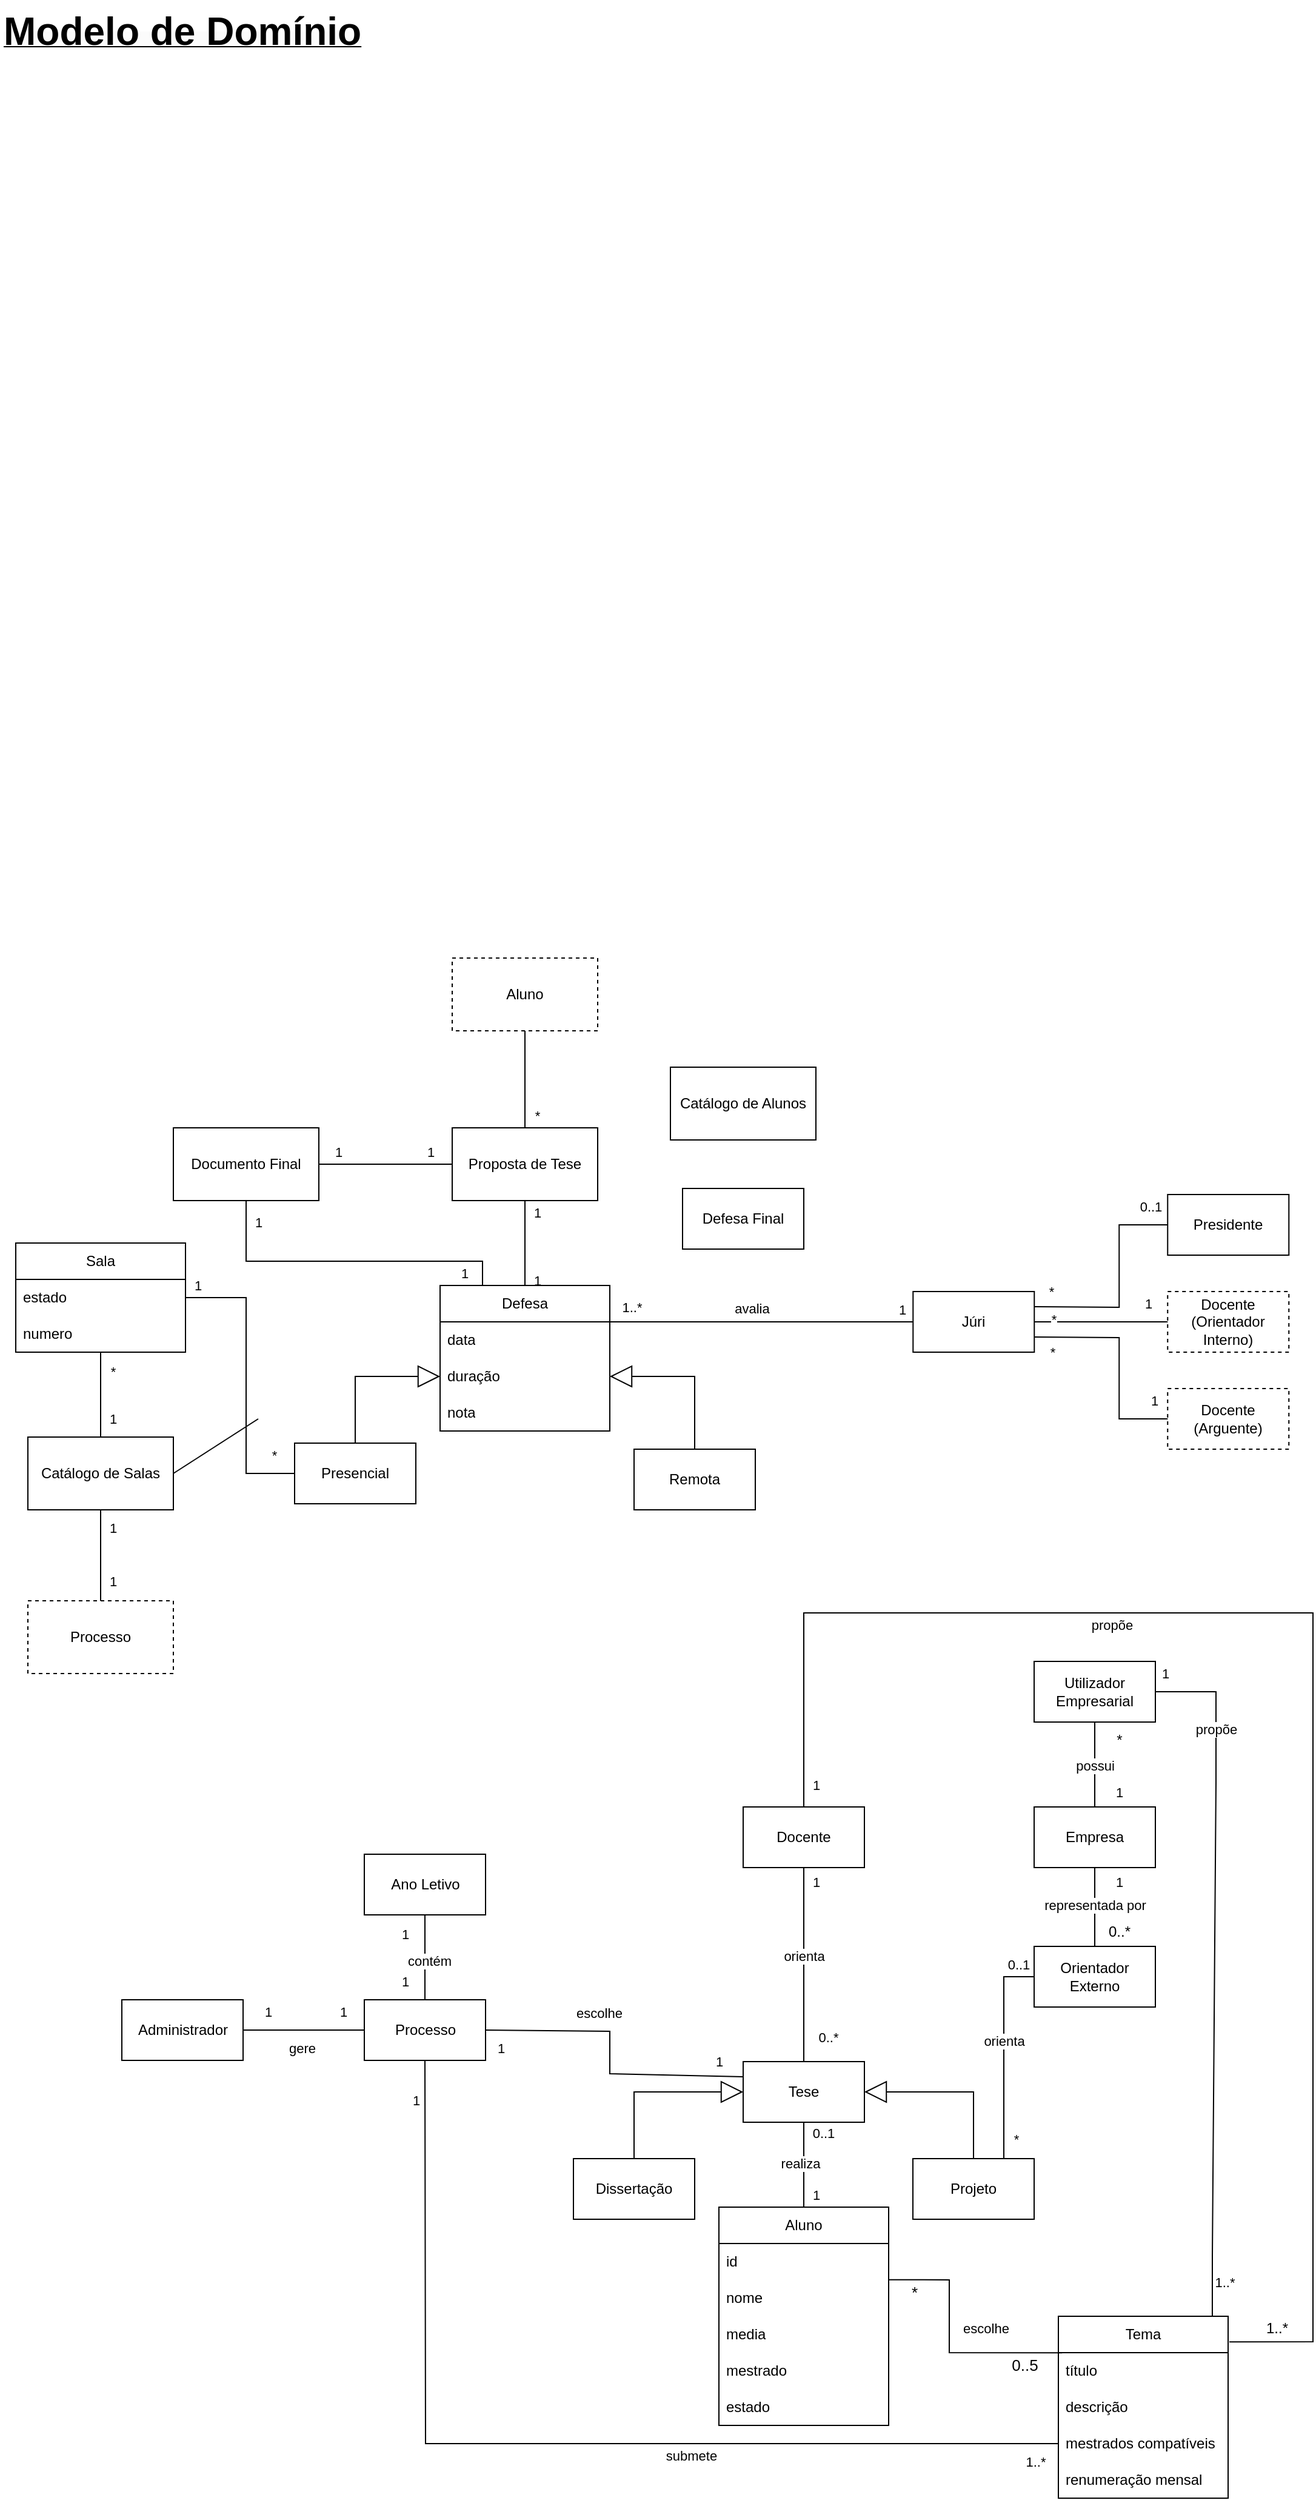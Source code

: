 <mxfile version="24.2.1" type="device">
  <diagram name="Page-1" id="X4RA0sWJOlGw3QUm6S05">
    <mxGraphModel dx="1313" dy="1753" grid="1" gridSize="10" guides="1" tooltips="1" connect="1" arrows="1" fold="1" page="1" pageScale="1" pageWidth="850" pageHeight="1100" math="0" shadow="0">
      <root>
        <mxCell id="0" />
        <mxCell id="1" parent="0" />
        <mxCell id="HYwtCMKaUokTJvufcbnb-22" value="Tese" style="html=1;whiteSpace=wrap;" parent="1" vertex="1">
          <mxGeometry x="630" y="630" width="100" height="50" as="geometry" />
        </mxCell>
        <mxCell id="HYwtCMKaUokTJvufcbnb-23" value="Dissertação" style="html=1;whiteSpace=wrap;" parent="1" vertex="1">
          <mxGeometry x="490" y="710" width="100" height="50" as="geometry" />
        </mxCell>
        <mxCell id="HYwtCMKaUokTJvufcbnb-26" value="" style="endArrow=block;endSize=16;endFill=0;html=1;rounded=0;entryX=0;entryY=0.5;entryDx=0;entryDy=0;exitX=0.5;exitY=0;exitDx=0;exitDy=0;" parent="1" source="HYwtCMKaUokTJvufcbnb-23" target="HYwtCMKaUokTJvufcbnb-22" edge="1">
          <mxGeometry width="160" relative="1" as="geometry">
            <mxPoint x="550" y="680" as="sourcePoint" />
            <mxPoint x="580" y="654.5" as="targetPoint" />
            <Array as="points">
              <mxPoint x="540" y="655" />
            </Array>
          </mxGeometry>
        </mxCell>
        <mxCell id="HYwtCMKaUokTJvufcbnb-27" value="Projeto" style="html=1;whiteSpace=wrap;" parent="1" vertex="1">
          <mxGeometry x="770" y="710" width="100" height="50" as="geometry" />
        </mxCell>
        <mxCell id="HYwtCMKaUokTJvufcbnb-28" value="" style="endArrow=block;endSize=16;endFill=0;html=1;rounded=0;entryX=1;entryY=0.5;entryDx=0;entryDy=0;exitX=0.5;exitY=0;exitDx=0;exitDy=0;" parent="1" source="HYwtCMKaUokTJvufcbnb-27" target="HYwtCMKaUokTJvufcbnb-22" edge="1">
          <mxGeometry width="160" relative="1" as="geometry">
            <mxPoint x="780" y="710" as="sourcePoint" />
            <mxPoint x="710" y="655" as="targetPoint" />
            <Array as="points">
              <mxPoint x="820" y="655" />
            </Array>
          </mxGeometry>
        </mxCell>
        <mxCell id="fBPDrE-IPzC1A-cnoaCC-2" value="Administrador" style="rounded=0;whiteSpace=wrap;html=1;" parent="1" vertex="1">
          <mxGeometry x="117.5" y="579" width="100" height="50" as="geometry" />
        </mxCell>
        <mxCell id="fBPDrE-IPzC1A-cnoaCC-3" value="Docente" style="rounded=0;whiteSpace=wrap;html=1;" parent="1" vertex="1">
          <mxGeometry x="630" y="420" width="100" height="50" as="geometry" />
        </mxCell>
        <mxCell id="fBPDrE-IPzC1A-cnoaCC-4" value="Empresa" style="rounded=0;whiteSpace=wrap;html=1;" parent="1" vertex="1">
          <mxGeometry x="870" y="420" width="100" height="50" as="geometry" />
        </mxCell>
        <mxCell id="fBPDrE-IPzC1A-cnoaCC-7" value="" style="endArrow=block;endSize=16;endFill=0;html=1;rounded=0;entryX=0;entryY=0.5;entryDx=0;entryDy=0;exitX=0.5;exitY=0;exitDx=0;exitDy=0;" parent="1" source="C_XxnrYp36uwVZH10fxI-17" target="9LugDYmZEyyhnsHwceRd-7" edge="1">
          <mxGeometry width="160" relative="1" as="geometry">
            <mxPoint x="300" y="100" as="sourcePoint" />
            <mxPoint x="370" y="75" as="targetPoint" />
            <Array as="points">
              <mxPoint x="310" y="65" />
            </Array>
          </mxGeometry>
        </mxCell>
        <mxCell id="fBPDrE-IPzC1A-cnoaCC-8" value="Remota" style="html=1;whiteSpace=wrap;" parent="1" vertex="1">
          <mxGeometry x="540" y="125" width="100" height="50" as="geometry" />
        </mxCell>
        <mxCell id="fBPDrE-IPzC1A-cnoaCC-9" value="" style="endArrow=block;endSize=16;endFill=0;html=1;rounded=0;exitX=0.5;exitY=0;exitDx=0;exitDy=0;entryX=1;entryY=0.5;entryDx=0;entryDy=0;" parent="1" source="fBPDrE-IPzC1A-cnoaCC-8" target="9LugDYmZEyyhnsHwceRd-7" edge="1">
          <mxGeometry width="160" relative="1" as="geometry">
            <mxPoint x="550" y="130" as="sourcePoint" />
            <mxPoint x="520" y="40" as="targetPoint" />
            <Array as="points">
              <mxPoint x="590" y="65" />
            </Array>
          </mxGeometry>
        </mxCell>
        <mxCell id="fBPDrE-IPzC1A-cnoaCC-11" value="" style="endArrow=none;html=1;rounded=0;entryX=0.5;entryY=1;entryDx=0;entryDy=0;exitX=0.5;exitY=0;exitDx=0;exitDy=0;" parent="1" source="HYwtCMKaUokTJvufcbnb-22" target="fBPDrE-IPzC1A-cnoaCC-3" edge="1">
          <mxGeometry width="50" height="50" relative="1" as="geometry">
            <mxPoint x="655" y="555" as="sourcePoint" />
            <mxPoint x="705" y="505" as="targetPoint" />
          </mxGeometry>
        </mxCell>
        <mxCell id="fBPDrE-IPzC1A-cnoaCC-12" value="orienta" style="edgeLabel;html=1;align=center;verticalAlign=middle;resizable=0;points=[];" parent="fBPDrE-IPzC1A-cnoaCC-11" vertex="1" connectable="0">
          <mxGeometry x="-0.045" y="3" relative="1" as="geometry">
            <mxPoint x="3" y="-11" as="offset" />
          </mxGeometry>
        </mxCell>
        <mxCell id="elGrYPFKgMXd1rpB9MQg-9" value="0..*" style="edgeLabel;html=1;align=center;verticalAlign=middle;resizable=0;points=[];" parent="fBPDrE-IPzC1A-cnoaCC-11" vertex="1" connectable="0">
          <mxGeometry x="-0.793" relative="1" as="geometry">
            <mxPoint x="20" y="-4" as="offset" />
          </mxGeometry>
        </mxCell>
        <mxCell id="9LugDYmZEyyhnsHwceRd-3" value="1" style="edgeLabel;html=1;align=center;verticalAlign=middle;resizable=0;points=[];" parent="fBPDrE-IPzC1A-cnoaCC-11" vertex="1" connectable="0">
          <mxGeometry x="0.852" y="-2" relative="1" as="geometry">
            <mxPoint x="8" as="offset" />
          </mxGeometry>
        </mxCell>
        <mxCell id="fBPDrE-IPzC1A-cnoaCC-13" value="Orientador Externo" style="rounded=0;whiteSpace=wrap;html=1;" parent="1" vertex="1">
          <mxGeometry x="870" y="535" width="100" height="50" as="geometry" />
        </mxCell>
        <mxCell id="fBPDrE-IPzC1A-cnoaCC-15" value="" style="endArrow=none;html=1;rounded=0;exitX=0.75;exitY=0;exitDx=0;exitDy=0;entryX=0;entryY=0.5;entryDx=0;entryDy=0;" parent="1" source="HYwtCMKaUokTJvufcbnb-27" target="fBPDrE-IPzC1A-cnoaCC-13" edge="1">
          <mxGeometry width="50" height="50" relative="1" as="geometry">
            <mxPoint x="785" y="615" as="sourcePoint" />
            <mxPoint x="835" y="565" as="targetPoint" />
            <Array as="points">
              <mxPoint x="845" y="560" />
            </Array>
          </mxGeometry>
        </mxCell>
        <mxCell id="fBPDrE-IPzC1A-cnoaCC-16" value="orienta" style="edgeLabel;html=1;align=center;verticalAlign=middle;resizable=0;points=[];" parent="fBPDrE-IPzC1A-cnoaCC-15" vertex="1" connectable="0">
          <mxGeometry x="0.14" y="3" relative="1" as="geometry">
            <mxPoint x="3" y="3" as="offset" />
          </mxGeometry>
        </mxCell>
        <mxCell id="elGrYPFKgMXd1rpB9MQg-5" value="0..1" style="edgeLabel;html=1;align=center;verticalAlign=middle;resizable=0;points=[];" parent="fBPDrE-IPzC1A-cnoaCC-15" vertex="1" connectable="0">
          <mxGeometry x="0.851" y="-2" relative="1" as="geometry">
            <mxPoint y="-12" as="offset" />
          </mxGeometry>
        </mxCell>
        <mxCell id="elGrYPFKgMXd1rpB9MQg-6" value="*" style="edgeLabel;html=1;align=center;verticalAlign=middle;resizable=0;points=[];" parent="fBPDrE-IPzC1A-cnoaCC-15" vertex="1" connectable="0">
          <mxGeometry x="-0.817" y="2" relative="1" as="geometry">
            <mxPoint x="12" as="offset" />
          </mxGeometry>
        </mxCell>
        <mxCell id="fBPDrE-IPzC1A-cnoaCC-18" value="" style="endArrow=none;html=1;rounded=0;entryX=0.5;entryY=1;entryDx=0;entryDy=0;exitX=0.5;exitY=0;exitDx=0;exitDy=0;" parent="1" source="fBPDrE-IPzC1A-cnoaCC-13" target="fBPDrE-IPzC1A-cnoaCC-4" edge="1">
          <mxGeometry width="50" height="50" relative="1" as="geometry">
            <mxPoint x="925" y="525" as="sourcePoint" />
            <mxPoint x="975" y="475" as="targetPoint" />
          </mxGeometry>
        </mxCell>
        <mxCell id="fBPDrE-IPzC1A-cnoaCC-19" value="representada por" style="edgeLabel;html=1;align=center;verticalAlign=middle;resizable=0;points=[];" parent="fBPDrE-IPzC1A-cnoaCC-18" vertex="1" connectable="0">
          <mxGeometry x="-0.182" y="-2" relative="1" as="geometry">
            <mxPoint x="-2" y="-8" as="offset" />
          </mxGeometry>
        </mxCell>
        <mxCell id="fBPDrE-IPzC1A-cnoaCC-20" value="" style="endArrow=none;html=1;rounded=0;entryX=0.5;entryY=1;entryDx=0;entryDy=0;exitX=0.5;exitY=0;exitDx=0;exitDy=0;" parent="1" source="fVaLRAdeRfdy9NQS7Hun-8" target="HYwtCMKaUokTJvufcbnb-22" edge="1">
          <mxGeometry width="50" height="50" relative="1" as="geometry">
            <mxPoint x="680" y="770" as="sourcePoint" />
            <mxPoint x="715" y="755" as="targetPoint" />
          </mxGeometry>
        </mxCell>
        <mxCell id="fBPDrE-IPzC1A-cnoaCC-21" value="realiza" style="edgeLabel;html=1;align=center;verticalAlign=middle;resizable=0;points=[];" parent="fBPDrE-IPzC1A-cnoaCC-20" vertex="1" connectable="0">
          <mxGeometry x="0.045" y="3" relative="1" as="geometry">
            <mxPoint as="offset" />
          </mxGeometry>
        </mxCell>
        <mxCell id="fVaLRAdeRfdy9NQS7Hun-12" value="1" style="edgeLabel;html=1;align=center;verticalAlign=middle;resizable=0;points=[];" parent="fBPDrE-IPzC1A-cnoaCC-20" vertex="1" connectable="0">
          <mxGeometry x="-0.647" y="1" relative="1" as="geometry">
            <mxPoint x="11" y="2" as="offset" />
          </mxGeometry>
        </mxCell>
        <mxCell id="fVaLRAdeRfdy9NQS7Hun-13" value="0..1" style="edgeLabel;html=1;align=center;verticalAlign=middle;resizable=0;points=[];" parent="fBPDrE-IPzC1A-cnoaCC-20" vertex="1" connectable="0">
          <mxGeometry x="0.744" y="-2" relative="1" as="geometry">
            <mxPoint x="14" as="offset" />
          </mxGeometry>
        </mxCell>
        <mxCell id="fBPDrE-IPzC1A-cnoaCC-24" value="&lt;u style=&quot;color: rgb(0, 0, 0); font-family: Helvetica; font-size: 12px; font-style: normal; font-variant-ligatures: normal; font-variant-caps: normal; font-weight: 400; letter-spacing: normal; orphans: 2; text-align: center; text-indent: 0px; text-transform: none; widows: 2; word-spacing: 0px; -webkit-text-stroke-width: 0px; white-space: normal; background-color: rgb(251, 251, 251);&quot;&gt;&lt;b&gt;&lt;font style=&quot;font-size: 32px;&quot;&gt;Modelo de Domínio&lt;/font&gt;&lt;/b&gt;&lt;/u&gt;" style="text;whiteSpace=wrap;html=1;" parent="1" vertex="1">
          <mxGeometry x="17.5" y="-1070" width="300" height="60" as="geometry" />
        </mxCell>
        <mxCell id="JnHYzQc8gZoaptGCAMhL-1" value="Defesa Final" style="html=1;whiteSpace=wrap;" parent="1" vertex="1">
          <mxGeometry x="580" y="-90" width="100" height="50" as="geometry" />
        </mxCell>
        <mxCell id="JnHYzQc8gZoaptGCAMhL-2" value="Júri" style="html=1;whiteSpace=wrap;" parent="1" vertex="1">
          <mxGeometry x="770.14" y="-5" width="100" height="50" as="geometry" />
        </mxCell>
        <mxCell id="JnHYzQc8gZoaptGCAMhL-10" value="" style="endArrow=none;html=1;rounded=0;exitX=0.999;exitY=-0.006;exitDx=0;exitDy=0;exitPerimeter=0;entryX=0.022;entryY=0.006;entryDx=0;entryDy=0;entryPerimeter=0;" parent="1" source="fVaLRAdeRfdy9NQS7Hun-10" target="fVaLRAdeRfdy9NQS7Hun-2" edge="1">
          <mxGeometry width="50" height="50" relative="1" as="geometry">
            <mxPoint x="730" y="860" as="sourcePoint" />
            <mxPoint x="850" y="840" as="targetPoint" />
            <Array as="points">
              <mxPoint x="800" y="810" />
              <mxPoint x="800" y="870" />
            </Array>
          </mxGeometry>
        </mxCell>
        <mxCell id="JnHYzQc8gZoaptGCAMhL-11" value="escolhe" style="edgeLabel;html=1;align=center;verticalAlign=middle;resizable=0;points=[];" parent="JnHYzQc8gZoaptGCAMhL-10" vertex="1" connectable="0">
          <mxGeometry x="0.172" y="4" relative="1" as="geometry">
            <mxPoint x="21" y="-16" as="offset" />
          </mxGeometry>
        </mxCell>
        <mxCell id="elGrYPFKgMXd1rpB9MQg-1" value="*" style="edgeLabel;html=1;align=center;verticalAlign=middle;resizable=0;points=[];fontSize=13;" parent="JnHYzQc8gZoaptGCAMhL-10" vertex="1" connectable="0">
          <mxGeometry x="-0.705" y="-4" relative="1" as="geometry">
            <mxPoint x="-9" y="6" as="offset" />
          </mxGeometry>
        </mxCell>
        <mxCell id="elGrYPFKgMXd1rpB9MQg-2" value="0..5" style="edgeLabel;html=1;align=center;verticalAlign=middle;resizable=0;points=[];fontSize=13;" parent="JnHYzQc8gZoaptGCAMhL-10" vertex="1" connectable="0">
          <mxGeometry x="0.6" y="-4" relative="1" as="geometry">
            <mxPoint x="9" y="6" as="offset" />
          </mxGeometry>
        </mxCell>
        <mxCell id="JnHYzQc8gZoaptGCAMhL-12" value="" style="endArrow=none;html=1;rounded=0;entryX=1;entryY=0.5;entryDx=0;entryDy=0;exitX=0.907;exitY=0.007;exitDx=0;exitDy=0;exitPerimeter=0;" parent="1" source="fVaLRAdeRfdy9NQS7Hun-1" target="G1C0knFk2Qc9BgNCfyol-1" edge="1">
          <mxGeometry width="50" height="50" relative="1" as="geometry">
            <mxPoint x="1040" y="840" as="sourcePoint" />
            <mxPoint x="1040" y="320" as="targetPoint" />
            <Array as="points">
              <mxPoint x="1017" y="790" />
              <mxPoint x="1020" y="400" />
              <mxPoint x="1020" y="325" />
            </Array>
          </mxGeometry>
        </mxCell>
        <mxCell id="elGrYPFKgMXd1rpB9MQg-28" value="propõe" style="edgeLabel;html=1;align=center;verticalAlign=middle;resizable=0;points=[];" parent="JnHYzQc8gZoaptGCAMhL-12" vertex="1" connectable="0">
          <mxGeometry x="0.746" y="1" relative="1" as="geometry">
            <mxPoint x="1" y="9" as="offset" />
          </mxGeometry>
        </mxCell>
        <mxCell id="elGrYPFKgMXd1rpB9MQg-33" value="1" style="edgeLabel;html=1;align=center;verticalAlign=middle;resizable=0;points=[];" parent="JnHYzQc8gZoaptGCAMhL-12" vertex="1" connectable="0">
          <mxGeometry x="0.971" relative="1" as="geometry">
            <mxPoint y="-15" as="offset" />
          </mxGeometry>
        </mxCell>
        <mxCell id="elGrYPFKgMXd1rpB9MQg-34" value="1..*" style="edgeLabel;html=1;align=center;verticalAlign=middle;resizable=0;points=[];" parent="JnHYzQc8gZoaptGCAMhL-12" vertex="1" connectable="0">
          <mxGeometry x="-0.946" y="-1" relative="1" as="geometry">
            <mxPoint x="9" y="-14" as="offset" />
          </mxGeometry>
        </mxCell>
        <mxCell id="JnHYzQc8gZoaptGCAMhL-15" value="Docente (Arguente)" style="html=1;whiteSpace=wrap;dashed=1;" parent="1" vertex="1">
          <mxGeometry x="980.14" y="75" width="100" height="50" as="geometry" />
        </mxCell>
        <mxCell id="JnHYzQc8gZoaptGCAMhL-17" value="Docente (Orientador Interno)" style="html=1;whiteSpace=wrap;dashed=1;" parent="1" vertex="1">
          <mxGeometry x="980.14" y="-5" width="100" height="50" as="geometry" />
        </mxCell>
        <mxCell id="JnHYzQc8gZoaptGCAMhL-21" value="Presidente" style="html=1;whiteSpace=wrap;" parent="1" vertex="1">
          <mxGeometry x="980.14" y="-85" width="100" height="50" as="geometry" />
        </mxCell>
        <mxCell id="elGrYPFKgMXd1rpB9MQg-10" value="Ano Letivo" style="rounded=0;whiteSpace=wrap;html=1;" parent="1" vertex="1">
          <mxGeometry x="317.5" y="459" width="100" height="50" as="geometry" />
        </mxCell>
        <mxCell id="elGrYPFKgMXd1rpB9MQg-11" value="Processo" style="rounded=0;whiteSpace=wrap;html=1;" parent="1" vertex="1">
          <mxGeometry x="317.5" y="579" width="100" height="50" as="geometry" />
        </mxCell>
        <mxCell id="elGrYPFKgMXd1rpB9MQg-18" value="" style="endArrow=none;html=1;rounded=0;entryX=0.5;entryY=1;entryDx=0;entryDy=0;exitX=0.5;exitY=0;exitDx=0;exitDy=0;" parent="1" source="elGrYPFKgMXd1rpB9MQg-11" target="elGrYPFKgMXd1rpB9MQg-10" edge="1">
          <mxGeometry width="50" height="50" relative="1" as="geometry">
            <mxPoint x="250" y="519" as="sourcePoint" />
            <mxPoint x="300" y="469" as="targetPoint" />
          </mxGeometry>
        </mxCell>
        <mxCell id="elGrYPFKgMXd1rpB9MQg-20" value="1" style="edgeLabel;html=1;align=center;verticalAlign=middle;resizable=0;points=[];" parent="elGrYPFKgMXd1rpB9MQg-18" vertex="1" connectable="0">
          <mxGeometry x="0.543" y="1" relative="1" as="geometry">
            <mxPoint x="-16" as="offset" />
          </mxGeometry>
        </mxCell>
        <mxCell id="elGrYPFKgMXd1rpB9MQg-21" value="1" style="edgeLabel;html=1;align=center;verticalAlign=middle;resizable=0;points=[];" parent="elGrYPFKgMXd1rpB9MQg-18" vertex="1" connectable="0">
          <mxGeometry x="-0.571" y="3" relative="1" as="geometry">
            <mxPoint x="-14" as="offset" />
          </mxGeometry>
        </mxCell>
        <mxCell id="elGrYPFKgMXd1rpB9MQg-25" value="contém" style="edgeLabel;html=1;align=center;verticalAlign=middle;resizable=0;points=[];" parent="elGrYPFKgMXd1rpB9MQg-18" vertex="1" connectable="0">
          <mxGeometry x="-0.086" y="-2" relative="1" as="geometry">
            <mxPoint x="1" as="offset" />
          </mxGeometry>
        </mxCell>
        <mxCell id="elGrYPFKgMXd1rpB9MQg-19" value="" style="endArrow=none;html=1;rounded=0;entryX=0;entryY=0.5;entryDx=0;entryDy=0;exitX=1;exitY=0.5;exitDx=0;exitDy=0;" parent="1" source="fBPDrE-IPzC1A-cnoaCC-2" target="elGrYPFKgMXd1rpB9MQg-11" edge="1">
          <mxGeometry width="50" height="50" relative="1" as="geometry">
            <mxPoint x="200" y="579" as="sourcePoint" />
            <mxPoint x="250" y="529" as="targetPoint" />
          </mxGeometry>
        </mxCell>
        <mxCell id="elGrYPFKgMXd1rpB9MQg-22" value="1" style="edgeLabel;html=1;align=center;verticalAlign=middle;resizable=0;points=[];" parent="elGrYPFKgMXd1rpB9MQg-19" vertex="1" connectable="0">
          <mxGeometry x="0.53" y="2" relative="1" as="geometry">
            <mxPoint x="6" y="-13" as="offset" />
          </mxGeometry>
        </mxCell>
        <mxCell id="elGrYPFKgMXd1rpB9MQg-23" value="1" style="edgeLabel;html=1;align=center;verticalAlign=middle;resizable=0;points=[];" parent="elGrYPFKgMXd1rpB9MQg-19" vertex="1" connectable="0">
          <mxGeometry x="-0.59" relative="1" as="geometry">
            <mxPoint y="-15" as="offset" />
          </mxGeometry>
        </mxCell>
        <mxCell id="elGrYPFKgMXd1rpB9MQg-24" value="gere" style="edgeLabel;html=1;align=center;verticalAlign=middle;resizable=0;points=[];" parent="elGrYPFKgMXd1rpB9MQg-19" vertex="1" connectable="0">
          <mxGeometry x="-0.03" relative="1" as="geometry">
            <mxPoint y="15" as="offset" />
          </mxGeometry>
        </mxCell>
        <mxCell id="elGrYPFKgMXd1rpB9MQg-27" value="" style="endArrow=none;html=1;rounded=0;exitX=0.5;exitY=0;exitDx=0;exitDy=0;entryX=1.007;entryY=0.141;entryDx=0;entryDy=0;entryPerimeter=0;" parent="1" source="fBPDrE-IPzC1A-cnoaCC-3" target="fVaLRAdeRfdy9NQS7Hun-1" edge="1">
          <mxGeometry width="50" height="50" relative="1" as="geometry">
            <mxPoint x="990" y="260" as="sourcePoint" />
            <mxPoint x="1070" y="873" as="targetPoint" />
            <Array as="points">
              <mxPoint x="680" y="260" />
              <mxPoint x="1100" y="260" />
              <mxPoint x="1100" y="861" />
            </Array>
          </mxGeometry>
        </mxCell>
        <mxCell id="elGrYPFKgMXd1rpB9MQg-29" value="propõe" style="edgeLabel;html=1;align=center;verticalAlign=middle;resizable=0;points=[];" parent="elGrYPFKgMXd1rpB9MQg-27" vertex="1" connectable="0">
          <mxGeometry x="-0.339" y="4" relative="1" as="geometry">
            <mxPoint x="1" y="14" as="offset" />
          </mxGeometry>
        </mxCell>
        <mxCell id="3idarfmacWw3Oq_RkyN3-1" value="1" style="edgeLabel;html=1;align=center;verticalAlign=middle;resizable=0;points=[];" parent="elGrYPFKgMXd1rpB9MQg-27" connectable="0" vertex="1">
          <mxGeometry x="-0.956" y="-3" relative="1" as="geometry">
            <mxPoint x="7" y="9" as="offset" />
          </mxGeometry>
        </mxCell>
        <mxCell id="G1C0knFk2Qc9BgNCfyol-1" value="Utilizador Empresarial" style="rounded=0;whiteSpace=wrap;html=1;" parent="1" vertex="1">
          <mxGeometry x="870" y="300" width="100" height="50" as="geometry" />
        </mxCell>
        <mxCell id="G1C0knFk2Qc9BgNCfyol-3" value="" style="endArrow=none;html=1;rounded=0;entryX=0.5;entryY=1;entryDx=0;entryDy=0;exitX=0.5;exitY=0;exitDx=0;exitDy=0;" parent="1" source="fBPDrE-IPzC1A-cnoaCC-4" target="G1C0knFk2Qc9BgNCfyol-1" edge="1">
          <mxGeometry width="50" height="50" relative="1" as="geometry">
            <mxPoint x="760" y="470" as="sourcePoint" />
            <mxPoint x="810" y="420" as="targetPoint" />
          </mxGeometry>
        </mxCell>
        <mxCell id="G1C0knFk2Qc9BgNCfyol-4" value="possui" style="edgeLabel;html=1;align=center;verticalAlign=middle;resizable=0;points=[];" parent="G1C0knFk2Qc9BgNCfyol-3" connectable="0" vertex="1">
          <mxGeometry x="-0.033" relative="1" as="geometry">
            <mxPoint as="offset" />
          </mxGeometry>
        </mxCell>
        <mxCell id="G1C0knFk2Qc9BgNCfyol-5" value="1" style="edgeLabel;html=1;align=center;verticalAlign=middle;resizable=0;points=[];" parent="1" connectable="0" vertex="1">
          <mxGeometry x="935" y="410" as="geometry">
            <mxPoint x="5" y="-2" as="offset" />
          </mxGeometry>
        </mxCell>
        <mxCell id="G1C0knFk2Qc9BgNCfyol-6" value="*" style="text;html=1;align=center;verticalAlign=middle;resizable=0;points=[];autosize=1;strokeColor=none;fillColor=none;" parent="1" vertex="1">
          <mxGeometry x="925" y="350" width="30" height="30" as="geometry" />
        </mxCell>
        <mxCell id="G1C0knFk2Qc9BgNCfyol-7" value="1" style="edgeLabel;html=1;align=center;verticalAlign=middle;resizable=0;points=[];" parent="1" connectable="0" vertex="1">
          <mxGeometry x="945" y="420" as="geometry">
            <mxPoint x="-5" y="62" as="offset" />
          </mxGeometry>
        </mxCell>
        <mxCell id="G1C0knFk2Qc9BgNCfyol-8" value="0..*" style="text;html=1;align=center;verticalAlign=middle;resizable=0;points=[];autosize=1;strokeColor=none;fillColor=none;" parent="1" vertex="1">
          <mxGeometry x="920" y="508" width="40" height="30" as="geometry" />
        </mxCell>
        <mxCell id="-hMrIEXXLYKYpjnwE-04-1" value="1..*" style="text;html=1;align=center;verticalAlign=middle;resizable=0;points=[];autosize=1;strokeColor=none;fillColor=none;" parent="1" vertex="1">
          <mxGeometry x="1050" y="835" width="40" height="30" as="geometry" />
        </mxCell>
        <mxCell id="FWaieEVKWKURVz0uH6PP-1" value="" style="endArrow=none;html=1;rounded=0;entryX=0.5;entryY=1;entryDx=0;entryDy=0;exitX=0;exitY=0.5;exitDx=0;exitDy=0;" parent="1" source="fVaLRAdeRfdy9NQS7Hun-4" target="elGrYPFKgMXd1rpB9MQg-11" edge="1">
          <mxGeometry width="50" height="50" relative="1" as="geometry">
            <mxPoint x="830" y="930" as="sourcePoint" />
            <mxPoint x="370" y="800" as="targetPoint" />
            <Array as="points">
              <mxPoint x="368" y="945" />
            </Array>
          </mxGeometry>
        </mxCell>
        <mxCell id="FWaieEVKWKURVz0uH6PP-2" value="submete" style="edgeLabel;html=1;align=center;verticalAlign=middle;resizable=0;points=[];" parent="FWaieEVKWKURVz0uH6PP-1" connectable="0" vertex="1">
          <mxGeometry x="-0.294" y="-3" relative="1" as="geometry">
            <mxPoint x="-7" y="13" as="offset" />
          </mxGeometry>
        </mxCell>
        <mxCell id="FWaieEVKWKURVz0uH6PP-3" value="1" style="edgeLabel;html=1;align=center;verticalAlign=middle;resizable=0;points=[];" parent="FWaieEVKWKURVz0uH6PP-1" connectable="0" vertex="1">
          <mxGeometry x="0.923" y="2" relative="1" as="geometry">
            <mxPoint x="-6" as="offset" />
          </mxGeometry>
        </mxCell>
        <mxCell id="FWaieEVKWKURVz0uH6PP-5" value="1..*" style="edgeLabel;html=1;align=center;verticalAlign=middle;resizable=0;points=[];" parent="FWaieEVKWKURVz0uH6PP-1" connectable="0" vertex="1">
          <mxGeometry x="-0.944" y="3" relative="1" as="geometry">
            <mxPoint x="4" y="12" as="offset" />
          </mxGeometry>
        </mxCell>
        <mxCell id="FWaieEVKWKURVz0uH6PP-6" value="" style="endArrow=none;html=1;rounded=0;entryX=0;entryY=0.25;entryDx=0;entryDy=0;exitX=1;exitY=0.5;exitDx=0;exitDy=0;" parent="1" source="elGrYPFKgMXd1rpB9MQg-11" target="HYwtCMKaUokTJvufcbnb-22" edge="1">
          <mxGeometry width="50" height="50" relative="1" as="geometry">
            <mxPoint x="490" y="560" as="sourcePoint" />
            <mxPoint x="540" y="510" as="targetPoint" />
            <Array as="points">
              <mxPoint x="520" y="605" />
              <mxPoint x="520" y="640" />
            </Array>
          </mxGeometry>
        </mxCell>
        <mxCell id="FWaieEVKWKURVz0uH6PP-7" value="1" style="edgeLabel;html=1;align=center;verticalAlign=middle;resizable=0;points=[];" parent="FWaieEVKWKURVz0uH6PP-6" connectable="0" vertex="1">
          <mxGeometry x="-0.802" y="-1" relative="1" as="geometry">
            <mxPoint x="-12" y="14" as="offset" />
          </mxGeometry>
        </mxCell>
        <mxCell id="FWaieEVKWKURVz0uH6PP-8" value="1" style="edgeLabel;html=1;align=center;verticalAlign=middle;resizable=0;points=[];" parent="FWaieEVKWKURVz0uH6PP-6" connectable="0" vertex="1">
          <mxGeometry x="0.773" y="2" relative="1" as="geometry">
            <mxPoint x="8" y="-10" as="offset" />
          </mxGeometry>
        </mxCell>
        <mxCell id="FWaieEVKWKURVz0uH6PP-9" value="escolhe" style="edgeLabel;html=1;align=center;verticalAlign=middle;resizable=0;points=[];" parent="FWaieEVKWKURVz0uH6PP-6" connectable="0" vertex="1">
          <mxGeometry x="-0.301" y="-2" relative="1" as="geometry">
            <mxPoint x="7" y="-17" as="offset" />
          </mxGeometry>
        </mxCell>
        <mxCell id="fVaLRAdeRfdy9NQS7Hun-1" value="Tema" style="swimlane;fontStyle=0;childLayout=stackLayout;horizontal=1;startSize=30;horizontalStack=0;resizeParent=1;resizeParentMax=0;resizeLast=0;collapsible=1;marginBottom=0;whiteSpace=wrap;html=1;" parent="1" vertex="1">
          <mxGeometry x="890" y="840" width="140" height="150" as="geometry">
            <mxRectangle x="1150" y="898" width="70" height="30" as="alternateBounds" />
          </mxGeometry>
        </mxCell>
        <mxCell id="fVaLRAdeRfdy9NQS7Hun-2" value="título" style="text;strokeColor=none;fillColor=none;align=left;verticalAlign=middle;spacingLeft=4;spacingRight=4;overflow=hidden;points=[[0,0.5],[1,0.5]];portConstraint=eastwest;rotatable=0;whiteSpace=wrap;html=1;" parent="fVaLRAdeRfdy9NQS7Hun-1" vertex="1">
          <mxGeometry y="30" width="140" height="30" as="geometry" />
        </mxCell>
        <mxCell id="fVaLRAdeRfdy9NQS7Hun-3" value="descrição" style="text;strokeColor=none;fillColor=none;align=left;verticalAlign=middle;spacingLeft=4;spacingRight=4;overflow=hidden;points=[[0,0.5],[1,0.5]];portConstraint=eastwest;rotatable=0;whiteSpace=wrap;html=1;" parent="fVaLRAdeRfdy9NQS7Hun-1" vertex="1">
          <mxGeometry y="60" width="140" height="30" as="geometry" />
        </mxCell>
        <mxCell id="fVaLRAdeRfdy9NQS7Hun-4" value="mestrados compatíveis" style="text;strokeColor=none;fillColor=none;align=left;verticalAlign=middle;spacingLeft=4;spacingRight=4;overflow=hidden;points=[[0,0.5],[1,0.5]];portConstraint=eastwest;rotatable=0;whiteSpace=wrap;html=1;" parent="fVaLRAdeRfdy9NQS7Hun-1" vertex="1">
          <mxGeometry y="90" width="140" height="30" as="geometry" />
        </mxCell>
        <mxCell id="fVaLRAdeRfdy9NQS7Hun-5" value="renumeração mensal" style="text;strokeColor=none;fillColor=none;align=left;verticalAlign=middle;spacingLeft=4;spacingRight=4;overflow=hidden;points=[[0,0.5],[1,0.5]];portConstraint=eastwest;rotatable=0;whiteSpace=wrap;html=1;" parent="fVaLRAdeRfdy9NQS7Hun-1" vertex="1">
          <mxGeometry y="120" width="140" height="30" as="geometry" />
        </mxCell>
        <mxCell id="fVaLRAdeRfdy9NQS7Hun-8" value="Aluno" style="swimlane;fontStyle=0;childLayout=stackLayout;horizontal=1;startSize=30;horizontalStack=0;resizeParent=1;resizeParentMax=0;resizeLast=0;collapsible=1;marginBottom=0;whiteSpace=wrap;html=1;" parent="1" vertex="1">
          <mxGeometry x="610" y="750" width="140" height="180" as="geometry" />
        </mxCell>
        <mxCell id="fVaLRAdeRfdy9NQS7Hun-9" value="id" style="text;strokeColor=none;fillColor=none;align=left;verticalAlign=middle;spacingLeft=4;spacingRight=4;overflow=hidden;points=[[0,0.5],[1,0.5]];portConstraint=eastwest;rotatable=0;whiteSpace=wrap;html=1;" parent="fVaLRAdeRfdy9NQS7Hun-8" vertex="1">
          <mxGeometry y="30" width="140" height="30" as="geometry" />
        </mxCell>
        <mxCell id="fVaLRAdeRfdy9NQS7Hun-10" value="nome" style="text;strokeColor=none;fillColor=none;align=left;verticalAlign=middle;spacingLeft=4;spacingRight=4;overflow=hidden;points=[[0,0.5],[1,0.5]];portConstraint=eastwest;rotatable=0;whiteSpace=wrap;html=1;" parent="fVaLRAdeRfdy9NQS7Hun-8" vertex="1">
          <mxGeometry y="60" width="140" height="30" as="geometry" />
        </mxCell>
        <mxCell id="fVaLRAdeRfdy9NQS7Hun-11" value="media" style="text;strokeColor=none;fillColor=none;align=left;verticalAlign=middle;spacingLeft=4;spacingRight=4;overflow=hidden;points=[[0,0.5],[1,0.5]];portConstraint=eastwest;rotatable=0;whiteSpace=wrap;html=1;" parent="fVaLRAdeRfdy9NQS7Hun-8" vertex="1">
          <mxGeometry y="90" width="140" height="30" as="geometry" />
        </mxCell>
        <mxCell id="tp0M66pBmyOIq4-_p3hy-11" value="mestrado" style="text;strokeColor=none;fillColor=none;align=left;verticalAlign=middle;spacingLeft=4;spacingRight=4;overflow=hidden;points=[[0,0.5],[1,0.5]];portConstraint=eastwest;rotatable=0;whiteSpace=wrap;html=1;" parent="fVaLRAdeRfdy9NQS7Hun-8" vertex="1">
          <mxGeometry y="120" width="140" height="30" as="geometry" />
        </mxCell>
        <mxCell id="C_XxnrYp36uwVZH10fxI-8" value="estado" style="text;strokeColor=none;fillColor=none;align=left;verticalAlign=middle;spacingLeft=4;spacingRight=4;overflow=hidden;points=[[0,0.5],[1,0.5]];portConstraint=eastwest;rotatable=0;whiteSpace=wrap;html=1;" vertex="1" parent="fVaLRAdeRfdy9NQS7Hun-8">
          <mxGeometry y="150" width="140" height="30" as="geometry" />
        </mxCell>
        <mxCell id="fVaLRAdeRfdy9NQS7Hun-14" value="Catálogo de Salas" style="whiteSpace=wrap;html=1;" parent="1" vertex="1">
          <mxGeometry x="40" y="115" width="120" height="60" as="geometry" />
        </mxCell>
        <mxCell id="fVaLRAdeRfdy9NQS7Hun-15" value="Catálogo de Alunos" style="whiteSpace=wrap;html=1;" parent="1" vertex="1">
          <mxGeometry x="570" y="-190" width="120" height="60" as="geometry" />
        </mxCell>
        <mxCell id="9LugDYmZEyyhnsHwceRd-2" value="Proposta de Tese" style="whiteSpace=wrap;html=1;" parent="1" vertex="1">
          <mxGeometry x="390" y="-140" width="120" height="60" as="geometry" />
        </mxCell>
        <mxCell id="9LugDYmZEyyhnsHwceRd-4" value="" style="endArrow=none;html=1;rounded=0;entryX=0.5;entryY=1;entryDx=0;entryDy=0;exitX=0.5;exitY=0;exitDx=0;exitDy=0;" parent="1" target="9LugDYmZEyyhnsHwceRd-2" edge="1">
          <mxGeometry width="50" height="50" relative="1" as="geometry">
            <mxPoint x="450" as="sourcePoint" />
            <mxPoint x="320" y="-40" as="targetPoint" />
          </mxGeometry>
        </mxCell>
        <mxCell id="9LugDYmZEyyhnsHwceRd-29" value="1" style="edgeLabel;html=1;align=center;verticalAlign=middle;resizable=0;points=[];" parent="9LugDYmZEyyhnsHwceRd-4" vertex="1" connectable="0">
          <mxGeometry x="-0.398" y="-2" relative="1" as="geometry">
            <mxPoint x="8" y="10" as="offset" />
          </mxGeometry>
        </mxCell>
        <mxCell id="C_XxnrYp36uwVZH10fxI-3" value="1" style="edgeLabel;html=1;align=center;verticalAlign=middle;resizable=0;points=[];" vertex="1" connectable="0" parent="9LugDYmZEyyhnsHwceRd-4">
          <mxGeometry x="0.75" y="-3" relative="1" as="geometry">
            <mxPoint x="7" as="offset" />
          </mxGeometry>
        </mxCell>
        <mxCell id="9LugDYmZEyyhnsHwceRd-6" value="Defesa" style="swimlane;fontStyle=0;childLayout=stackLayout;horizontal=1;startSize=30;horizontalStack=0;resizeParent=1;resizeParentMax=0;resizeLast=0;collapsible=1;marginBottom=0;whiteSpace=wrap;html=1;" parent="1" vertex="1">
          <mxGeometry x="380" y="-10" width="140" height="120" as="geometry" />
        </mxCell>
        <mxCell id="C_XxnrYp36uwVZH10fxI-14" value="data" style="text;strokeColor=none;fillColor=none;align=left;verticalAlign=middle;spacingLeft=4;spacingRight=4;overflow=hidden;points=[[0,0.5],[1,0.5]];portConstraint=eastwest;rotatable=0;whiteSpace=wrap;html=1;" vertex="1" parent="9LugDYmZEyyhnsHwceRd-6">
          <mxGeometry y="30" width="140" height="30" as="geometry" />
        </mxCell>
        <mxCell id="9LugDYmZEyyhnsHwceRd-7" value="duração" style="text;strokeColor=none;fillColor=none;align=left;verticalAlign=middle;spacingLeft=4;spacingRight=4;overflow=hidden;points=[[0,0.5],[1,0.5]];portConstraint=eastwest;rotatable=0;whiteSpace=wrap;html=1;" parent="9LugDYmZEyyhnsHwceRd-6" vertex="1">
          <mxGeometry y="60" width="140" height="30" as="geometry" />
        </mxCell>
        <mxCell id="9LugDYmZEyyhnsHwceRd-10" value="nota" style="text;strokeColor=none;fillColor=none;align=left;verticalAlign=middle;spacingLeft=4;spacingRight=4;overflow=hidden;points=[[0,0.5],[1,0.5]];portConstraint=eastwest;rotatable=0;whiteSpace=wrap;html=1;" parent="9LugDYmZEyyhnsHwceRd-6" vertex="1">
          <mxGeometry y="90" width="140" height="30" as="geometry" />
        </mxCell>
        <mxCell id="9LugDYmZEyyhnsHwceRd-11" value="" style="endArrow=none;html=1;rounded=0;exitX=1;exitY=0.25;exitDx=0;exitDy=0;entryX=0;entryY=0.5;entryDx=0;entryDy=0;" parent="1" source="JnHYzQc8gZoaptGCAMhL-2" target="JnHYzQc8gZoaptGCAMhL-21" edge="1">
          <mxGeometry width="50" height="50" relative="1" as="geometry">
            <mxPoint x="870.14" y="-75" as="sourcePoint" />
            <mxPoint x="920.14" y="-125" as="targetPoint" />
            <Array as="points">
              <mxPoint x="940.14" y="8" />
              <mxPoint x="940.14" y="-60" />
            </Array>
          </mxGeometry>
        </mxCell>
        <mxCell id="9LugDYmZEyyhnsHwceRd-14" value="0..1" style="edgeLabel;html=1;align=center;verticalAlign=middle;resizable=0;points=[];" parent="9LugDYmZEyyhnsHwceRd-11" vertex="1" connectable="0">
          <mxGeometry x="0.844" y="2" relative="1" as="geometry">
            <mxPoint y="-13" as="offset" />
          </mxGeometry>
        </mxCell>
        <mxCell id="9LugDYmZEyyhnsHwceRd-18" value="*" style="edgeLabel;html=1;align=center;verticalAlign=middle;resizable=0;points=[];" parent="9LugDYmZEyyhnsHwceRd-11" vertex="1" connectable="0">
          <mxGeometry x="-0.85" y="2" relative="1" as="geometry">
            <mxPoint y="-11" as="offset" />
          </mxGeometry>
        </mxCell>
        <mxCell id="9LugDYmZEyyhnsHwceRd-12" value="" style="endArrow=none;html=1;rounded=0;exitX=1;exitY=0.5;exitDx=0;exitDy=0;entryX=0;entryY=0.5;entryDx=0;entryDy=0;" parent="1" source="JnHYzQc8gZoaptGCAMhL-2" target="JnHYzQc8gZoaptGCAMhL-17" edge="1">
          <mxGeometry width="50" height="50" relative="1" as="geometry">
            <mxPoint x="930.14" y="125" as="sourcePoint" />
            <mxPoint x="980.14" y="75" as="targetPoint" />
          </mxGeometry>
        </mxCell>
        <mxCell id="9LugDYmZEyyhnsHwceRd-15" value="1" style="edgeLabel;html=1;align=center;verticalAlign=middle;resizable=0;points=[];" parent="9LugDYmZEyyhnsHwceRd-12" vertex="1" connectable="0">
          <mxGeometry x="0.471" y="-2" relative="1" as="geometry">
            <mxPoint x="13" y="-17" as="offset" />
          </mxGeometry>
        </mxCell>
        <mxCell id="9LugDYmZEyyhnsHwceRd-20" value="*" style="edgeLabel;html=1;align=center;verticalAlign=middle;resizable=0;points=[];" parent="9LugDYmZEyyhnsHwceRd-12" vertex="1" connectable="0">
          <mxGeometry x="-0.668" y="2" relative="1" as="geometry">
            <mxPoint x="-3" as="offset" />
          </mxGeometry>
        </mxCell>
        <mxCell id="9LugDYmZEyyhnsHwceRd-13" value="" style="endArrow=none;html=1;rounded=0;exitX=1;exitY=0.75;exitDx=0;exitDy=0;entryX=0;entryY=0.5;entryDx=0;entryDy=0;" parent="1" source="JnHYzQc8gZoaptGCAMhL-2" target="JnHYzQc8gZoaptGCAMhL-15" edge="1">
          <mxGeometry width="50" height="50" relative="1" as="geometry">
            <mxPoint x="910.14" y="125" as="sourcePoint" />
            <mxPoint x="960.14" y="75" as="targetPoint" />
            <Array as="points">
              <mxPoint x="940.14" y="33" />
              <mxPoint x="940.14" y="100" />
            </Array>
          </mxGeometry>
        </mxCell>
        <mxCell id="9LugDYmZEyyhnsHwceRd-16" value="1" style="edgeLabel;html=1;align=center;verticalAlign=middle;resizable=0;points=[];" parent="9LugDYmZEyyhnsHwceRd-13" vertex="1" connectable="0">
          <mxGeometry x="0.877" y="-1" relative="1" as="geometry">
            <mxPoint y="-16" as="offset" />
          </mxGeometry>
        </mxCell>
        <mxCell id="9LugDYmZEyyhnsHwceRd-19" value="*" style="edgeLabel;html=1;align=center;verticalAlign=middle;resizable=0;points=[];" parent="9LugDYmZEyyhnsHwceRd-13" vertex="1" connectable="0">
          <mxGeometry x="-0.842" y="3" relative="1" as="geometry">
            <mxPoint x="1" y="15" as="offset" />
          </mxGeometry>
        </mxCell>
        <mxCell id="9LugDYmZEyyhnsHwceRd-22" value="" style="endArrow=none;html=1;rounded=0;exitX=1;exitY=0.25;exitDx=0;exitDy=0;entryX=0;entryY=0.5;entryDx=0;entryDy=0;" parent="1" source="9LugDYmZEyyhnsHwceRd-6" target="JnHYzQc8gZoaptGCAMhL-2" edge="1">
          <mxGeometry width="50" height="50" relative="1" as="geometry">
            <mxPoint x="670" y="40" as="sourcePoint" />
            <mxPoint x="820" y="20" as="targetPoint" />
          </mxGeometry>
        </mxCell>
        <mxCell id="9LugDYmZEyyhnsHwceRd-23" value="avalia" style="edgeLabel;html=1;align=center;verticalAlign=middle;resizable=0;points=[];" parent="9LugDYmZEyyhnsHwceRd-22" vertex="1" connectable="0">
          <mxGeometry x="-0.133" y="-1" relative="1" as="geometry">
            <mxPoint x="8" y="-12" as="offset" />
          </mxGeometry>
        </mxCell>
        <mxCell id="9LugDYmZEyyhnsHwceRd-24" value="1" style="edgeLabel;html=1;align=center;verticalAlign=middle;resizable=0;points=[];" parent="9LugDYmZEyyhnsHwceRd-22" vertex="1" connectable="0">
          <mxGeometry x="0.789" y="1" relative="1" as="geometry">
            <mxPoint x="17" y="-9" as="offset" />
          </mxGeometry>
        </mxCell>
        <mxCell id="9LugDYmZEyyhnsHwceRd-25" value="1..*" style="edgeLabel;html=1;align=center;verticalAlign=middle;resizable=0;points=[];" parent="9LugDYmZEyyhnsHwceRd-22" vertex="1" connectable="0">
          <mxGeometry x="-0.742" y="-2" relative="1" as="geometry">
            <mxPoint x="-15" y="-14" as="offset" />
          </mxGeometry>
        </mxCell>
        <mxCell id="9LugDYmZEyyhnsHwceRd-26" value="Aluno" style="whiteSpace=wrap;html=1;dashed=1;" parent="1" vertex="1">
          <mxGeometry x="390" y="-280" width="120" height="60" as="geometry" />
        </mxCell>
        <mxCell id="9LugDYmZEyyhnsHwceRd-27" value="" style="endArrow=none;html=1;rounded=0;entryX=0.5;entryY=1;entryDx=0;entryDy=0;exitX=0.5;exitY=0;exitDx=0;exitDy=0;" parent="1" source="9LugDYmZEyyhnsHwceRd-2" target="9LugDYmZEyyhnsHwceRd-26" edge="1">
          <mxGeometry width="50" height="50" relative="1" as="geometry">
            <mxPoint x="410" y="-150" as="sourcePoint" />
            <mxPoint x="460" y="-200" as="targetPoint" />
          </mxGeometry>
        </mxCell>
        <mxCell id="9LugDYmZEyyhnsHwceRd-28" value="*" style="edgeLabel;html=1;align=center;verticalAlign=middle;resizable=0;points=[];" parent="9LugDYmZEyyhnsHwceRd-27" vertex="1" connectable="0">
          <mxGeometry x="-0.466" y="-5" relative="1" as="geometry">
            <mxPoint x="5" y="11" as="offset" />
          </mxGeometry>
        </mxCell>
        <mxCell id="9LugDYmZEyyhnsHwceRd-30" value="Documento Final" style="whiteSpace=wrap;html=1;" parent="1" vertex="1">
          <mxGeometry x="160" y="-140" width="120" height="60" as="geometry" />
        </mxCell>
        <mxCell id="9LugDYmZEyyhnsHwceRd-34" value="" style="endArrow=none;html=1;rounded=0;exitX=1;exitY=0.5;exitDx=0;exitDy=0;entryX=0;entryY=0.5;entryDx=0;entryDy=0;" parent="1" source="9LugDYmZEyyhnsHwceRd-30" target="9LugDYmZEyyhnsHwceRd-2" edge="1">
          <mxGeometry width="50" height="50" relative="1" as="geometry">
            <mxPoint x="310" as="sourcePoint" />
            <mxPoint x="360" y="-50" as="targetPoint" />
          </mxGeometry>
        </mxCell>
        <mxCell id="C_XxnrYp36uwVZH10fxI-1" value="1" style="edgeLabel;html=1;align=center;verticalAlign=middle;resizable=0;points=[];" vertex="1" connectable="0" parent="9LugDYmZEyyhnsHwceRd-34">
          <mxGeometry x="-0.711" relative="1" as="geometry">
            <mxPoint y="-10" as="offset" />
          </mxGeometry>
        </mxCell>
        <mxCell id="C_XxnrYp36uwVZH10fxI-2" value="1" style="edgeLabel;html=1;align=center;verticalAlign=middle;resizable=0;points=[];" vertex="1" connectable="0" parent="9LugDYmZEyyhnsHwceRd-34">
          <mxGeometry x="0.669" y="1" relative="1" as="geometry">
            <mxPoint y="-9" as="offset" />
          </mxGeometry>
        </mxCell>
        <mxCell id="C_XxnrYp36uwVZH10fxI-5" value="" style="endArrow=none;html=1;rounded=0;entryX=0.5;entryY=1;entryDx=0;entryDy=0;exitX=0.25;exitY=0;exitDx=0;exitDy=0;" edge="1" parent="1" source="9LugDYmZEyyhnsHwceRd-6" target="9LugDYmZEyyhnsHwceRd-30">
          <mxGeometry width="50" height="50" relative="1" as="geometry">
            <mxPoint x="200" y="30" as="sourcePoint" />
            <mxPoint x="250" y="-20" as="targetPoint" />
            <Array as="points">
              <mxPoint x="415" y="-30" />
              <mxPoint x="220" y="-30" />
            </Array>
          </mxGeometry>
        </mxCell>
        <mxCell id="C_XxnrYp36uwVZH10fxI-6" value="1" style="edgeLabel;html=1;align=center;verticalAlign=middle;resizable=0;points=[];" vertex="1" connectable="0" parent="C_XxnrYp36uwVZH10fxI-5">
          <mxGeometry x="-0.923" y="1" relative="1" as="geometry">
            <mxPoint x="-14" as="offset" />
          </mxGeometry>
        </mxCell>
        <mxCell id="C_XxnrYp36uwVZH10fxI-7" value="1" style="edgeLabel;html=1;align=center;verticalAlign=middle;resizable=0;points=[];" vertex="1" connectable="0" parent="C_XxnrYp36uwVZH10fxI-5">
          <mxGeometry x="0.868" y="4" relative="1" as="geometry">
            <mxPoint x="14" as="offset" />
          </mxGeometry>
        </mxCell>
        <mxCell id="C_XxnrYp36uwVZH10fxI-10" value="Sala" style="swimlane;fontStyle=0;childLayout=stackLayout;horizontal=1;startSize=30;horizontalStack=0;resizeParent=1;resizeParentMax=0;resizeLast=0;collapsible=1;marginBottom=0;whiteSpace=wrap;html=1;" vertex="1" parent="1">
          <mxGeometry x="30" y="-45" width="140" height="90" as="geometry" />
        </mxCell>
        <mxCell id="C_XxnrYp36uwVZH10fxI-11" value="estado" style="text;strokeColor=none;fillColor=none;align=left;verticalAlign=middle;spacingLeft=4;spacingRight=4;overflow=hidden;points=[[0,0.5],[1,0.5]];portConstraint=eastwest;rotatable=0;whiteSpace=wrap;html=1;" vertex="1" parent="C_XxnrYp36uwVZH10fxI-10">
          <mxGeometry y="30" width="140" height="30" as="geometry" />
        </mxCell>
        <mxCell id="C_XxnrYp36uwVZH10fxI-12" value="numero" style="text;strokeColor=none;fillColor=none;align=left;verticalAlign=middle;spacingLeft=4;spacingRight=4;overflow=hidden;points=[[0,0.5],[1,0.5]];portConstraint=eastwest;rotatable=0;whiteSpace=wrap;html=1;" vertex="1" parent="C_XxnrYp36uwVZH10fxI-10">
          <mxGeometry y="60" width="140" height="30" as="geometry" />
        </mxCell>
        <mxCell id="C_XxnrYp36uwVZH10fxI-15" value="" style="endArrow=none;html=1;rounded=0;exitX=0;exitY=0.5;exitDx=0;exitDy=0;entryX=1;entryY=0.5;entryDx=0;entryDy=0;" edge="1" parent="1" source="tp0M66pBmyOIq4-_p3hy-13" target="fVaLRAdeRfdy9NQS7Hun-14">
          <mxGeometry width="50" height="50" relative="1" as="geometry">
            <mxPoint x="230" y="100" as="sourcePoint" />
            <mxPoint x="280" y="50" as="targetPoint" />
          </mxGeometry>
        </mxCell>
        <mxCell id="C_XxnrYp36uwVZH10fxI-16" value="" style="endArrow=none;html=1;rounded=0;exitX=0.5;exitY=0;exitDx=0;exitDy=0;" edge="1" parent="1" source="fVaLRAdeRfdy9NQS7Hun-14" target="C_XxnrYp36uwVZH10fxI-12">
          <mxGeometry width="50" height="50" relative="1" as="geometry">
            <mxPoint x="210" y="110" as="sourcePoint" />
            <mxPoint x="260" y="60" as="targetPoint" />
          </mxGeometry>
        </mxCell>
        <mxCell id="C_XxnrYp36uwVZH10fxI-24" value="1" style="edgeLabel;html=1;align=center;verticalAlign=middle;resizable=0;points=[];" vertex="1" connectable="0" parent="C_XxnrYp36uwVZH10fxI-16">
          <mxGeometry x="-0.03" y="1" relative="1" as="geometry">
            <mxPoint x="11" y="19" as="offset" />
          </mxGeometry>
        </mxCell>
        <mxCell id="C_XxnrYp36uwVZH10fxI-25" value="*" style="edgeLabel;html=1;align=center;verticalAlign=middle;resizable=0;points=[];" vertex="1" connectable="0" parent="C_XxnrYp36uwVZH10fxI-16">
          <mxGeometry x="0.731" y="2" relative="1" as="geometry">
            <mxPoint x="12" y="6" as="offset" />
          </mxGeometry>
        </mxCell>
        <mxCell id="C_XxnrYp36uwVZH10fxI-17" value="Presencial" style="html=1;whiteSpace=wrap;" vertex="1" parent="1">
          <mxGeometry x="260" y="120" width="100" height="50" as="geometry" />
        </mxCell>
        <mxCell id="C_XxnrYp36uwVZH10fxI-18" value="" style="endArrow=none;html=1;rounded=0;exitX=1;exitY=0.5;exitDx=0;exitDy=0;entryX=0;entryY=0.5;entryDx=0;entryDy=0;" edge="1" parent="1" source="C_XxnrYp36uwVZH10fxI-11" target="C_XxnrYp36uwVZH10fxI-17">
          <mxGeometry width="50" height="50" relative="1" as="geometry">
            <mxPoint x="200" y="180" as="sourcePoint" />
            <mxPoint x="250" y="130" as="targetPoint" />
            <Array as="points">
              <mxPoint x="220" />
              <mxPoint x="220" y="145" />
            </Array>
          </mxGeometry>
        </mxCell>
        <mxCell id="C_XxnrYp36uwVZH10fxI-21" value="1" style="edgeLabel;html=1;align=center;verticalAlign=middle;resizable=0;points=[];" vertex="1" connectable="0" parent="C_XxnrYp36uwVZH10fxI-18">
          <mxGeometry x="-0.905" y="1" relative="1" as="geometry">
            <mxPoint x="-1" y="-9" as="offset" />
          </mxGeometry>
        </mxCell>
        <mxCell id="C_XxnrYp36uwVZH10fxI-22" value="*" style="edgeLabel;html=1;align=center;verticalAlign=middle;resizable=0;points=[];" vertex="1" connectable="0" parent="C_XxnrYp36uwVZH10fxI-18">
          <mxGeometry x="0.748" y="1" relative="1" as="geometry">
            <mxPoint x="12" y="-14" as="offset" />
          </mxGeometry>
        </mxCell>
        <mxCell id="C_XxnrYp36uwVZH10fxI-19" value="Processo" style="whiteSpace=wrap;html=1;dashed=1;" vertex="1" parent="1">
          <mxGeometry x="40" y="250" width="120" height="60" as="geometry" />
        </mxCell>
        <mxCell id="C_XxnrYp36uwVZH10fxI-20" value="" style="endArrow=none;html=1;rounded=0;exitX=0.5;exitY=0;exitDx=0;exitDy=0;entryX=0.5;entryY=1;entryDx=0;entryDy=0;" edge="1" parent="1" source="C_XxnrYp36uwVZH10fxI-19" target="fVaLRAdeRfdy9NQS7Hun-14">
          <mxGeometry width="50" height="50" relative="1" as="geometry">
            <mxPoint x="190" y="290" as="sourcePoint" />
            <mxPoint x="240" y="240" as="targetPoint" />
          </mxGeometry>
        </mxCell>
        <mxCell id="C_XxnrYp36uwVZH10fxI-26" value="1" style="edgeLabel;html=1;align=center;verticalAlign=middle;resizable=0;points=[];" vertex="1" connectable="0" parent="C_XxnrYp36uwVZH10fxI-20">
          <mxGeometry x="0.788" y="3" relative="1" as="geometry">
            <mxPoint x="13" y="7" as="offset" />
          </mxGeometry>
        </mxCell>
        <mxCell id="C_XxnrYp36uwVZH10fxI-27" value="1" style="edgeLabel;html=1;align=center;verticalAlign=middle;resizable=0;points=[];" vertex="1" connectable="0" parent="C_XxnrYp36uwVZH10fxI-20">
          <mxGeometry x="-0.563" y="-2" relative="1" as="geometry">
            <mxPoint x="8" as="offset" />
          </mxGeometry>
        </mxCell>
      </root>
    </mxGraphModel>
  </diagram>
</mxfile>
